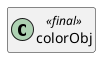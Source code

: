 @startuml
set namespaceSeparator \\
hide members
hide << alias >> circle

class colorObj << final >>
@enduml
